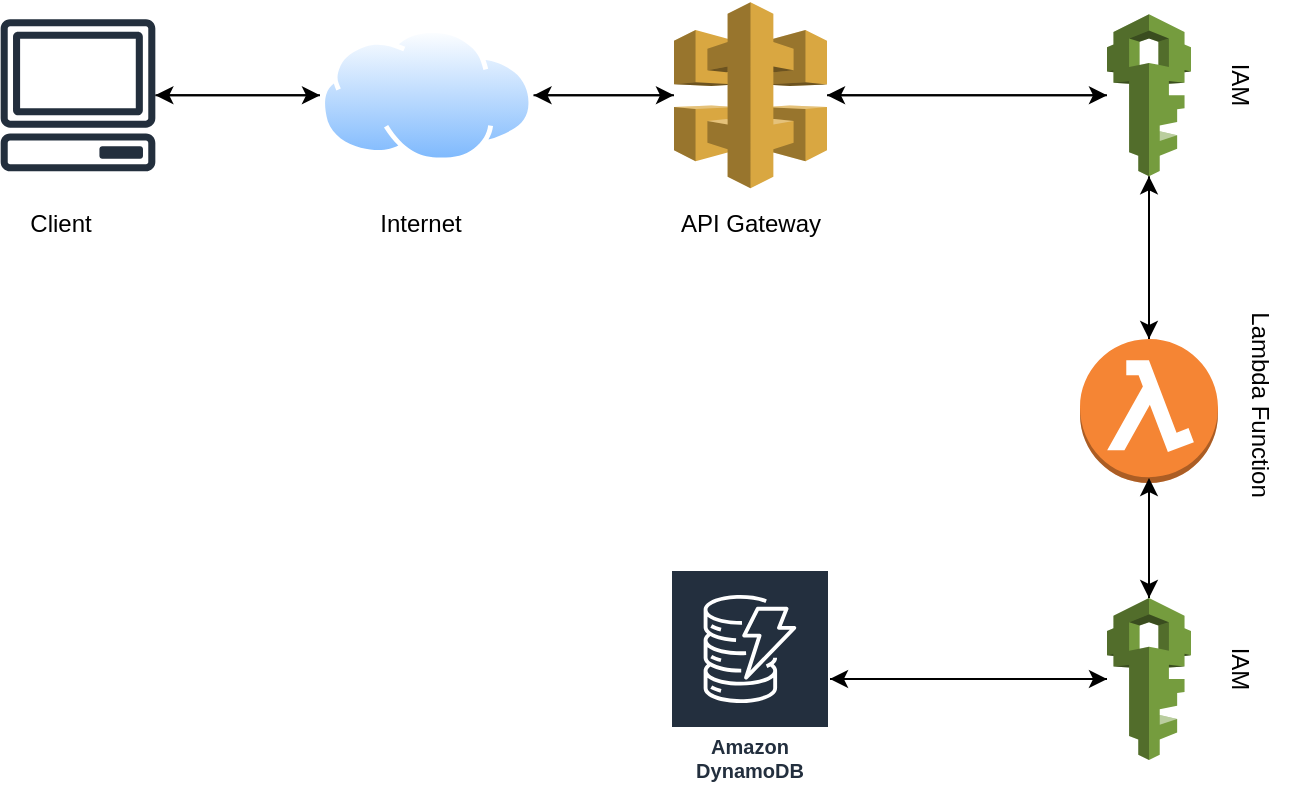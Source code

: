 <mxfile version="21.6.6" type="github">
  <diagram name="Page-1" id="ng1gLMauQu2KCJSVmks3">
    <mxGraphModel dx="1244" dy="723" grid="1" gridSize="10" guides="1" tooltips="1" connect="1" arrows="1" fold="1" page="1" pageScale="1" pageWidth="850" pageHeight="1100" math="0" shadow="0">
      <root>
        <mxCell id="0" />
        <mxCell id="1" parent="0" />
        <mxCell id="KwKKE5bNN2w_u_pZAeZ2-19" style="edgeStyle=orthogonalEdgeStyle;rounded=0;orthogonalLoop=1;jettySize=auto;html=1;" edge="1" parent="1" source="KwKKE5bNN2w_u_pZAeZ2-9" target="KwKKE5bNN2w_u_pZAeZ2-2">
          <mxGeometry relative="1" as="geometry" />
        </mxCell>
        <mxCell id="KwKKE5bNN2w_u_pZAeZ2-25" style="edgeStyle=orthogonalEdgeStyle;rounded=0;orthogonalLoop=1;jettySize=auto;html=1;" edge="1" parent="1" source="KwKKE5bNN2w_u_pZAeZ2-1" target="KwKKE5bNN2w_u_pZAeZ2-4">
          <mxGeometry relative="1" as="geometry" />
        </mxCell>
        <mxCell id="KwKKE5bNN2w_u_pZAeZ2-26" style="edgeStyle=orthogonalEdgeStyle;rounded=0;orthogonalLoop=1;jettySize=auto;html=1;" edge="1" parent="1" source="KwKKE5bNN2w_u_pZAeZ2-1" target="KwKKE5bNN2w_u_pZAeZ2-6">
          <mxGeometry relative="1" as="geometry" />
        </mxCell>
        <mxCell id="KwKKE5bNN2w_u_pZAeZ2-1" value="" style="outlineConnect=0;dashed=0;verticalLabelPosition=bottom;verticalAlign=top;align=center;html=1;shape=mxgraph.aws3.lambda_function;fillColor=#F58534;gradientColor=none;" vertex="1" parent="1">
          <mxGeometry x="590" y="460.5" width="69" height="72" as="geometry" />
        </mxCell>
        <mxCell id="KwKKE5bNN2w_u_pZAeZ2-21" value="" style="edgeStyle=orthogonalEdgeStyle;rounded=0;orthogonalLoop=1;jettySize=auto;html=1;" edge="1" parent="1" source="KwKKE5bNN2w_u_pZAeZ2-2" target="KwKKE5bNN2w_u_pZAeZ2-9">
          <mxGeometry relative="1" as="geometry" />
        </mxCell>
        <mxCell id="KwKKE5bNN2w_u_pZAeZ2-22" style="edgeStyle=orthogonalEdgeStyle;rounded=0;orthogonalLoop=1;jettySize=auto;html=1;" edge="1" parent="1" source="KwKKE5bNN2w_u_pZAeZ2-2" target="KwKKE5bNN2w_u_pZAeZ2-4">
          <mxGeometry relative="1" as="geometry" />
        </mxCell>
        <mxCell id="KwKKE5bNN2w_u_pZAeZ2-2" value="" style="outlineConnect=0;dashed=0;verticalLabelPosition=bottom;verticalAlign=top;align=center;html=1;shape=mxgraph.aws3.api_gateway;fillColor=#D9A741;gradientColor=none;" vertex="1" parent="1">
          <mxGeometry x="387" y="292.13" width="76.5" height="93" as="geometry" />
        </mxCell>
        <mxCell id="KwKKE5bNN2w_u_pZAeZ2-23" style="edgeStyle=orthogonalEdgeStyle;rounded=0;orthogonalLoop=1;jettySize=auto;html=1;" edge="1" parent="1" source="KwKKE5bNN2w_u_pZAeZ2-4" target="KwKKE5bNN2w_u_pZAeZ2-2">
          <mxGeometry relative="1" as="geometry" />
        </mxCell>
        <mxCell id="KwKKE5bNN2w_u_pZAeZ2-24" style="edgeStyle=orthogonalEdgeStyle;rounded=0;orthogonalLoop=1;jettySize=auto;html=1;" edge="1" parent="1" source="KwKKE5bNN2w_u_pZAeZ2-4" target="KwKKE5bNN2w_u_pZAeZ2-1">
          <mxGeometry relative="1" as="geometry" />
        </mxCell>
        <mxCell id="KwKKE5bNN2w_u_pZAeZ2-4" value="" style="outlineConnect=0;dashed=0;verticalLabelPosition=bottom;verticalAlign=top;align=center;html=1;shape=mxgraph.aws3.iam;fillColor=#759C3E;gradientColor=none;" vertex="1" parent="1">
          <mxGeometry x="603.5" y="298.13" width="42" height="81" as="geometry" />
        </mxCell>
        <mxCell id="KwKKE5bNN2w_u_pZAeZ2-27" style="edgeStyle=orthogonalEdgeStyle;rounded=0;orthogonalLoop=1;jettySize=auto;html=1;" edge="1" parent="1" source="KwKKE5bNN2w_u_pZAeZ2-6">
          <mxGeometry relative="1" as="geometry">
            <mxPoint x="624.5" y="530" as="targetPoint" />
          </mxGeometry>
        </mxCell>
        <mxCell id="KwKKE5bNN2w_u_pZAeZ2-28" style="edgeStyle=orthogonalEdgeStyle;rounded=0;orthogonalLoop=1;jettySize=auto;html=1;" edge="1" parent="1" source="KwKKE5bNN2w_u_pZAeZ2-6" target="KwKKE5bNN2w_u_pZAeZ2-8">
          <mxGeometry relative="1" as="geometry" />
        </mxCell>
        <mxCell id="KwKKE5bNN2w_u_pZAeZ2-6" value="" style="outlineConnect=0;dashed=0;verticalLabelPosition=bottom;verticalAlign=top;align=center;html=1;shape=mxgraph.aws3.iam;fillColor=#759C3E;gradientColor=none;" vertex="1" parent="1">
          <mxGeometry x="603.5" y="590" width="42" height="81" as="geometry" />
        </mxCell>
        <mxCell id="KwKKE5bNN2w_u_pZAeZ2-29" style="edgeStyle=orthogonalEdgeStyle;rounded=0;orthogonalLoop=1;jettySize=auto;html=1;" edge="1" parent="1" source="KwKKE5bNN2w_u_pZAeZ2-8" target="KwKKE5bNN2w_u_pZAeZ2-6">
          <mxGeometry relative="1" as="geometry" />
        </mxCell>
        <mxCell id="KwKKE5bNN2w_u_pZAeZ2-8" value="Amazon DynamoDB" style="sketch=0;outlineConnect=0;fontColor=#232F3E;gradientColor=none;strokeColor=#ffffff;fillColor=#232F3E;dashed=0;verticalLabelPosition=middle;verticalAlign=bottom;align=center;html=1;whiteSpace=wrap;fontSize=10;fontStyle=1;spacing=3;shape=mxgraph.aws4.productIcon;prIcon=mxgraph.aws4.dynamodb;" vertex="1" parent="1">
          <mxGeometry x="385" y="575.5" width="80" height="110" as="geometry" />
        </mxCell>
        <mxCell id="KwKKE5bNN2w_u_pZAeZ2-16" value="" style="edgeStyle=orthogonalEdgeStyle;rounded=0;orthogonalLoop=1;jettySize=auto;html=1;" edge="1" parent="1" source="KwKKE5bNN2w_u_pZAeZ2-9" target="KwKKE5bNN2w_u_pZAeZ2-10">
          <mxGeometry relative="1" as="geometry" />
        </mxCell>
        <mxCell id="KwKKE5bNN2w_u_pZAeZ2-9" value="" style="image;aspect=fixed;perimeter=ellipsePerimeter;html=1;align=center;shadow=0;dashed=0;spacingTop=3;image=img/lib/active_directory/internet_cloud.svg;" vertex="1" parent="1">
          <mxGeometry x="210" y="305" width="106.75" height="67.25" as="geometry" />
        </mxCell>
        <mxCell id="KwKKE5bNN2w_u_pZAeZ2-15" style="edgeStyle=orthogonalEdgeStyle;rounded=0;orthogonalLoop=1;jettySize=auto;html=1;entryX=0;entryY=0.5;entryDx=0;entryDy=0;" edge="1" parent="1" source="KwKKE5bNN2w_u_pZAeZ2-10" target="KwKKE5bNN2w_u_pZAeZ2-9">
          <mxGeometry relative="1" as="geometry" />
        </mxCell>
        <mxCell id="KwKKE5bNN2w_u_pZAeZ2-10" value="" style="sketch=0;outlineConnect=0;fontColor=#232F3E;gradientColor=none;fillColor=#232F3D;strokeColor=none;dashed=0;verticalLabelPosition=bottom;verticalAlign=top;align=center;html=1;fontSize=12;fontStyle=0;aspect=fixed;pointerEvents=1;shape=mxgraph.aws4.client;" vertex="1" parent="1">
          <mxGeometry x="50" y="300.63" width="78" height="76" as="geometry" />
        </mxCell>
        <mxCell id="KwKKE5bNN2w_u_pZAeZ2-30" value="Client" style="text;html=1;align=center;verticalAlign=middle;resizable=0;points=[];autosize=1;strokeColor=none;fillColor=none;" vertex="1" parent="1">
          <mxGeometry x="55" y="388" width="50" height="30" as="geometry" />
        </mxCell>
        <mxCell id="KwKKE5bNN2w_u_pZAeZ2-31" value="Internet" style="text;html=1;align=center;verticalAlign=middle;resizable=0;points=[];autosize=1;strokeColor=none;fillColor=none;" vertex="1" parent="1">
          <mxGeometry x="230" y="388" width="60" height="30" as="geometry" />
        </mxCell>
        <mxCell id="KwKKE5bNN2w_u_pZAeZ2-32" value="API Gateway" style="text;html=1;align=center;verticalAlign=middle;resizable=0;points=[];autosize=1;strokeColor=none;fillColor=none;" vertex="1" parent="1">
          <mxGeometry x="380.25" y="388" width="90" height="30" as="geometry" />
        </mxCell>
        <mxCell id="KwKKE5bNN2w_u_pZAeZ2-33" value="IAM" style="text;html=1;align=center;verticalAlign=middle;resizable=0;points=[];autosize=1;strokeColor=none;fillColor=none;rotation=90;" vertex="1" parent="1">
          <mxGeometry x="650" y="318" width="40" height="30" as="geometry" />
        </mxCell>
        <mxCell id="KwKKE5bNN2w_u_pZAeZ2-34" value="Lambda Function" style="text;html=1;align=center;verticalAlign=middle;resizable=0;points=[];autosize=1;strokeColor=none;fillColor=none;rotation=90;" vertex="1" parent="1">
          <mxGeometry x="620" y="478" width="120" height="30" as="geometry" />
        </mxCell>
        <mxCell id="KwKKE5bNN2w_u_pZAeZ2-35" value="IAM" style="text;html=1;align=center;verticalAlign=middle;resizable=0;points=[];autosize=1;strokeColor=none;fillColor=none;rotation=90;" vertex="1" parent="1">
          <mxGeometry x="650" y="610" width="40" height="30" as="geometry" />
        </mxCell>
      </root>
    </mxGraphModel>
  </diagram>
</mxfile>
